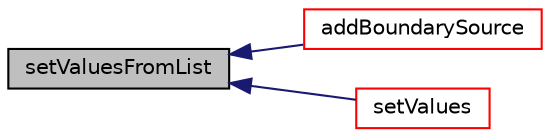 digraph "setValuesFromList"
{
  bgcolor="transparent";
  edge [fontname="Helvetica",fontsize="10",labelfontname="Helvetica",labelfontsize="10"];
  node [fontname="Helvetica",fontsize="10",shape=record];
  rankdir="LR";
  Node1 [label="setValuesFromList",height=0.2,width=0.4,color="black", fillcolor="grey75", style="filled", fontcolor="black"];
  Node1 -> Node2 [dir="back",color="midnightblue",fontsize="10",style="solid",fontname="Helvetica"];
  Node2 [label="addBoundarySource",height=0.2,width=0.4,color="red",URL="$a00877.html#a0011948a44dfba18f7aa66cf672fbfec"];
  Node1 -> Node3 [dir="back",color="midnightblue",fontsize="10",style="solid",fontname="Helvetica"];
  Node3 [label="setValues",height=0.2,width=0.4,color="red",URL="$a00877.html#af485ea1c60422a3ac6a6b05660da9bc2",tooltip="Set solution in given cells to the specified values. "];
}
